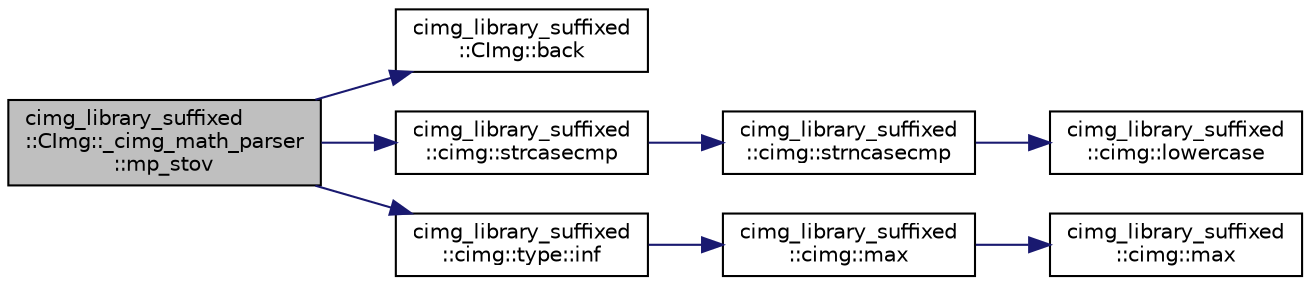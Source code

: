 digraph "cimg_library_suffixed::CImg::_cimg_math_parser::mp_stov"
{
  edge [fontname="Helvetica",fontsize="10",labelfontname="Helvetica",labelfontsize="10"];
  node [fontname="Helvetica",fontsize="10",shape=record];
  rankdir="LR";
  Node1125 [label="cimg_library_suffixed\l::CImg::_cimg_math_parser\l::mp_stov",height=0.2,width=0.4,color="black", fillcolor="grey75", style="filled", fontcolor="black"];
  Node1125 -> Node1126 [color="midnightblue",fontsize="10",style="solid",fontname="Helvetica"];
  Node1126 [label="cimg_library_suffixed\l::CImg::back",height=0.2,width=0.4,color="black", fillcolor="white", style="filled",URL="$structcimg__library__suffixed_1_1_c_img.html#a17a3c105772f6401fd631d0d82a59d65",tooltip="Return a reference to the last pixel value. "];
  Node1125 -> Node1127 [color="midnightblue",fontsize="10",style="solid",fontname="Helvetica"];
  Node1127 [label="cimg_library_suffixed\l::cimg::strcasecmp",height=0.2,width=0.4,color="black", fillcolor="white", style="filled",URL="$namespacecimg__library__suffixed_1_1cimg.html#a1c34609cc6fef6f5fe5ffb2f69ad7989",tooltip="Compare two C-strings, ignoring the case. "];
  Node1127 -> Node1128 [color="midnightblue",fontsize="10",style="solid",fontname="Helvetica"];
  Node1128 [label="cimg_library_suffixed\l::cimg::strncasecmp",height=0.2,width=0.4,color="black", fillcolor="white", style="filled",URL="$namespacecimg__library__suffixed_1_1cimg.html#a1304046a29511fe0a015173e46607229",tooltip="Compare the first l characters of two C-strings, ignoring the case. "];
  Node1128 -> Node1129 [color="midnightblue",fontsize="10",style="solid",fontname="Helvetica"];
  Node1129 [label="cimg_library_suffixed\l::cimg::lowercase",height=0.2,width=0.4,color="black", fillcolor="white", style="filled",URL="$namespacecimg__library__suffixed_1_1cimg.html#ac9cf8d2a803d13d85e7fcc48fee55587",tooltip="Convert ascii character to lower case. "];
  Node1125 -> Node1130 [color="midnightblue",fontsize="10",style="solid",fontname="Helvetica"];
  Node1130 [label="cimg_library_suffixed\l::cimg::type::inf",height=0.2,width=0.4,color="black", fillcolor="white", style="filled",URL="$structcimg__library__suffixed_1_1cimg_1_1type.html#ac818c4773392cc85c58676270d752f90"];
  Node1130 -> Node1131 [color="midnightblue",fontsize="10",style="solid",fontname="Helvetica"];
  Node1131 [label="cimg_library_suffixed\l::cimg::max",height=0.2,width=0.4,color="black", fillcolor="white", style="filled",URL="$namespacecimg__library__suffixed_1_1cimg.html#aae5df5731fe5a367cec402071108c11c",tooltip="Return the maximum between three values. "];
  Node1131 -> Node1132 [color="midnightblue",fontsize="10",style="solid",fontname="Helvetica"];
  Node1132 [label="cimg_library_suffixed\l::cimg::max",height=0.2,width=0.4,color="black", fillcolor="white", style="filled",URL="$namespacecimg__library__suffixed_1_1cimg.html#a4b4cabc621d732787bca13016ea8026a",tooltip="Return the maximum between four values. "];
}
